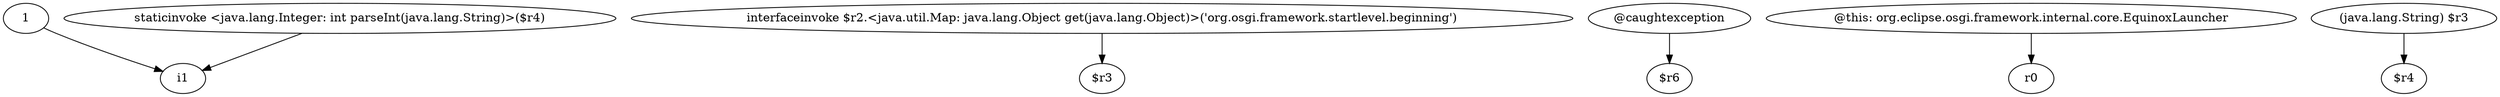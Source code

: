 digraph g {
0[label="1"]
1[label="i1"]
0->1[label=""]
2[label="staticinvoke <java.lang.Integer: int parseInt(java.lang.String)>($r4)"]
2->1[label=""]
3[label="interfaceinvoke $r2.<java.util.Map: java.lang.Object get(java.lang.Object)>('org.osgi.framework.startlevel.beginning')"]
4[label="$r3"]
3->4[label=""]
5[label="@caughtexception"]
6[label="$r6"]
5->6[label=""]
7[label="@this: org.eclipse.osgi.framework.internal.core.EquinoxLauncher"]
8[label="r0"]
7->8[label=""]
9[label="(java.lang.String) $r3"]
10[label="$r4"]
9->10[label=""]
}